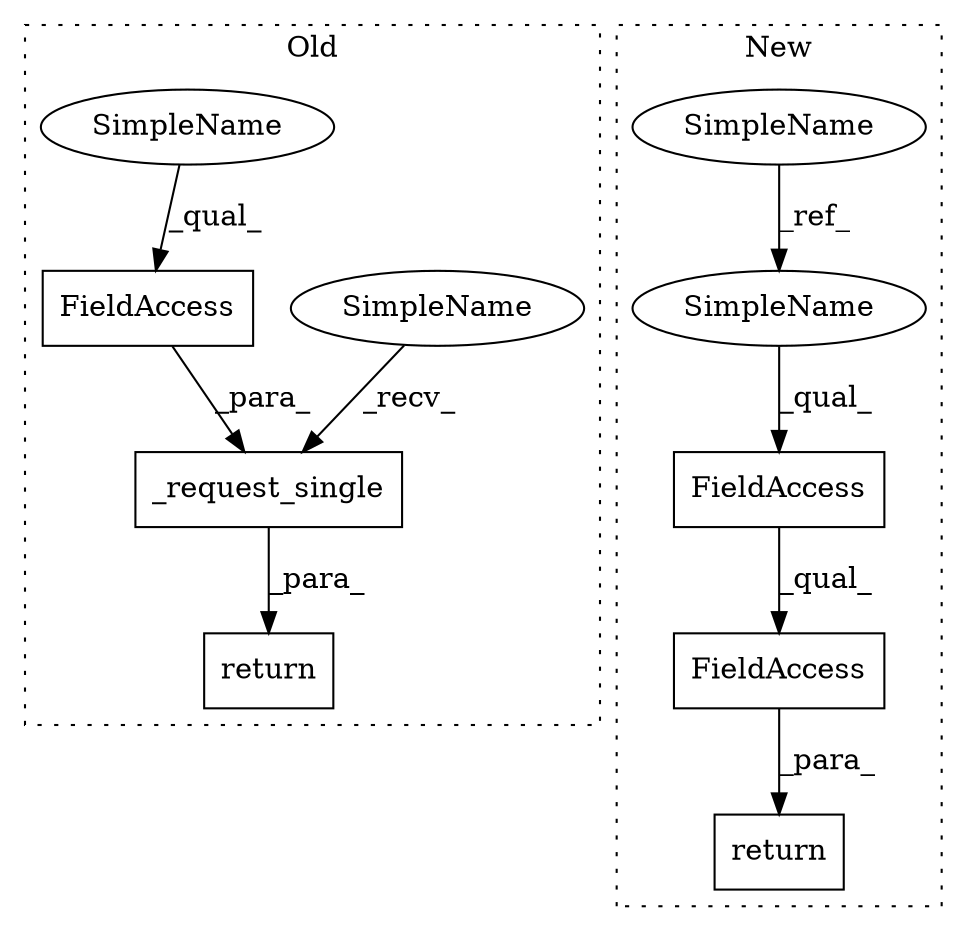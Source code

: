 digraph G {
subgraph cluster0 {
1 [label="_request_single" a="32" s="1386,1427" l="16,1" shape="box"];
3 [label="FieldAccess" a="22" s="1412" l="15" shape="box"];
4 [label="return" a="41" s="1374" l="7" shape="box"];
9 [label="SimpleName" a="42" s="1381" l="4" shape="ellipse"];
10 [label="SimpleName" a="42" s="1412" l="4" shape="ellipse"];
label = "Old";
style="dotted";
}
subgraph cluster1 {
2 [label="return" a="41" s="1512" l="7" shape="box"];
5 [label="FieldAccess" a="22" s="1519" l="28" shape="box"];
6 [label="FieldAccess" a="22" s="1519" l="17" shape="box"];
7 [label="SimpleName" a="42" s="1501" l="4" shape="ellipse"];
8 [label="SimpleName" a="42" s="1519" l="4" shape="ellipse"];
label = "New";
style="dotted";
}
1 -> 4 [label="_para_"];
3 -> 1 [label="_para_"];
5 -> 2 [label="_para_"];
6 -> 5 [label="_qual_"];
7 -> 8 [label="_ref_"];
8 -> 6 [label="_qual_"];
9 -> 1 [label="_recv_"];
10 -> 3 [label="_qual_"];
}